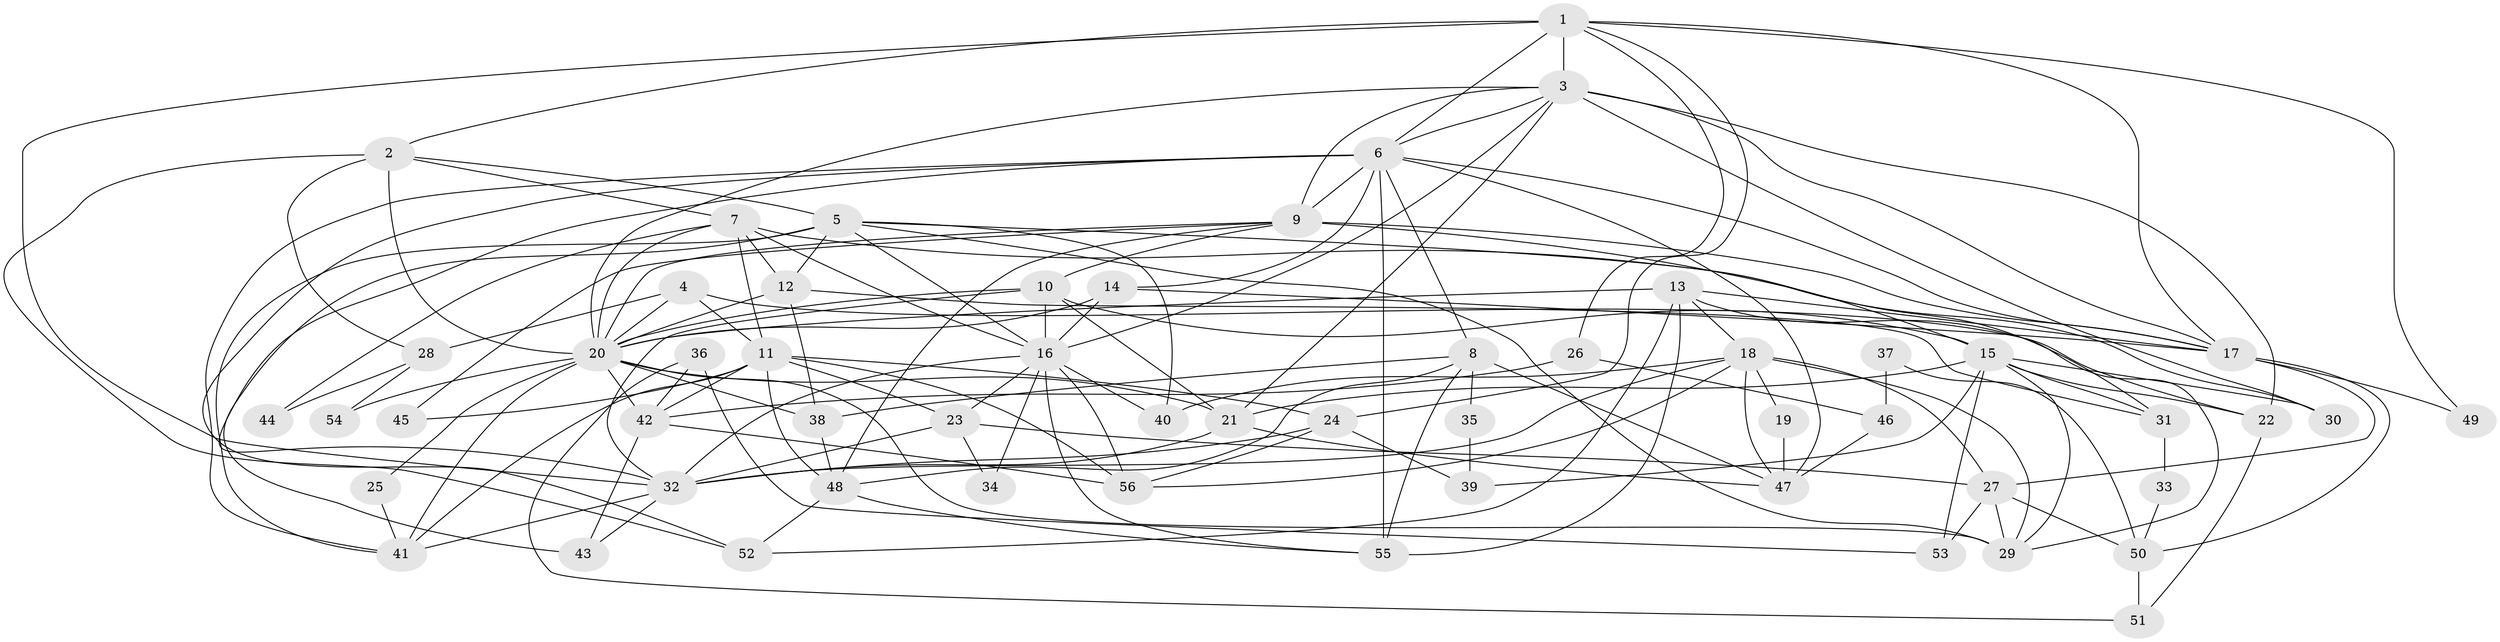 // original degree distribution, {4: 0.24324324324324326, 7: 0.036036036036036036, 5: 0.17117117117117117, 3: 0.2702702702702703, 2: 0.16216216216216217, 6: 0.09009009009009009, 9: 0.02702702702702703}
// Generated by graph-tools (version 1.1) at 2025/35/03/09/25 02:35:55]
// undirected, 56 vertices, 147 edges
graph export_dot {
graph [start="1"]
  node [color=gray90,style=filled];
  1;
  2;
  3;
  4;
  5;
  6;
  7;
  8;
  9;
  10;
  11;
  12;
  13;
  14;
  15;
  16;
  17;
  18;
  19;
  20;
  21;
  22;
  23;
  24;
  25;
  26;
  27;
  28;
  29;
  30;
  31;
  32;
  33;
  34;
  35;
  36;
  37;
  38;
  39;
  40;
  41;
  42;
  43;
  44;
  45;
  46;
  47;
  48;
  49;
  50;
  51;
  52;
  53;
  54;
  55;
  56;
  1 -- 2 [weight=1.0];
  1 -- 3 [weight=1.0];
  1 -- 6 [weight=2.0];
  1 -- 17 [weight=1.0];
  1 -- 24 [weight=1.0];
  1 -- 26 [weight=1.0];
  1 -- 32 [weight=1.0];
  1 -- 49 [weight=1.0];
  2 -- 5 [weight=2.0];
  2 -- 7 [weight=1.0];
  2 -- 20 [weight=1.0];
  2 -- 28 [weight=1.0];
  2 -- 52 [weight=1.0];
  3 -- 6 [weight=1.0];
  3 -- 9 [weight=1.0];
  3 -- 16 [weight=1.0];
  3 -- 17 [weight=1.0];
  3 -- 20 [weight=1.0];
  3 -- 21 [weight=1.0];
  3 -- 22 [weight=1.0];
  3 -- 30 [weight=1.0];
  4 -- 11 [weight=1.0];
  4 -- 20 [weight=1.0];
  4 -- 22 [weight=1.0];
  4 -- 28 [weight=1.0];
  5 -- 12 [weight=1.0];
  5 -- 16 [weight=1.0];
  5 -- 29 [weight=1.0];
  5 -- 31 [weight=2.0];
  5 -- 40 [weight=1.0];
  5 -- 41 [weight=1.0];
  5 -- 43 [weight=1.0];
  6 -- 8 [weight=1.0];
  6 -- 9 [weight=2.0];
  6 -- 14 [weight=1.0];
  6 -- 17 [weight=2.0];
  6 -- 32 [weight=1.0];
  6 -- 41 [weight=1.0];
  6 -- 47 [weight=2.0];
  6 -- 52 [weight=1.0];
  6 -- 55 [weight=1.0];
  7 -- 11 [weight=1.0];
  7 -- 12 [weight=1.0];
  7 -- 16 [weight=2.0];
  7 -- 20 [weight=2.0];
  7 -- 30 [weight=1.0];
  7 -- 44 [weight=1.0];
  8 -- 35 [weight=1.0];
  8 -- 38 [weight=1.0];
  8 -- 47 [weight=1.0];
  8 -- 48 [weight=1.0];
  8 -- 55 [weight=1.0];
  9 -- 10 [weight=1.0];
  9 -- 15 [weight=1.0];
  9 -- 17 [weight=1.0];
  9 -- 20 [weight=1.0];
  9 -- 45 [weight=1.0];
  9 -- 48 [weight=1.0];
  10 -- 15 [weight=1.0];
  10 -- 16 [weight=1.0];
  10 -- 20 [weight=1.0];
  10 -- 21 [weight=1.0];
  10 -- 32 [weight=1.0];
  11 -- 23 [weight=1.0];
  11 -- 24 [weight=1.0];
  11 -- 41 [weight=1.0];
  11 -- 42 [weight=1.0];
  11 -- 45 [weight=2.0];
  11 -- 48 [weight=1.0];
  11 -- 56 [weight=1.0];
  12 -- 20 [weight=1.0];
  12 -- 31 [weight=1.0];
  12 -- 38 [weight=1.0];
  13 -- 17 [weight=1.0];
  13 -- 18 [weight=2.0];
  13 -- 20 [weight=1.0];
  13 -- 29 [weight=1.0];
  13 -- 52 [weight=1.0];
  13 -- 55 [weight=1.0];
  14 -- 16 [weight=1.0];
  14 -- 17 [weight=1.0];
  14 -- 20 [weight=1.0];
  15 -- 21 [weight=2.0];
  15 -- 22 [weight=1.0];
  15 -- 29 [weight=1.0];
  15 -- 30 [weight=1.0];
  15 -- 31 [weight=1.0];
  15 -- 39 [weight=1.0];
  15 -- 53 [weight=2.0];
  16 -- 23 [weight=1.0];
  16 -- 32 [weight=1.0];
  16 -- 34 [weight=1.0];
  16 -- 40 [weight=2.0];
  16 -- 55 [weight=1.0];
  16 -- 56 [weight=1.0];
  17 -- 27 [weight=1.0];
  17 -- 49 [weight=1.0];
  17 -- 50 [weight=1.0];
  18 -- 19 [weight=1.0];
  18 -- 27 [weight=1.0];
  18 -- 29 [weight=1.0];
  18 -- 32 [weight=1.0];
  18 -- 40 [weight=1.0];
  18 -- 47 [weight=1.0];
  18 -- 56 [weight=1.0];
  19 -- 47 [weight=1.0];
  20 -- 21 [weight=1.0];
  20 -- 25 [weight=1.0];
  20 -- 29 [weight=2.0];
  20 -- 38 [weight=1.0];
  20 -- 41 [weight=1.0];
  20 -- 42 [weight=1.0];
  20 -- 54 [weight=1.0];
  21 -- 32 [weight=1.0];
  21 -- 47 [weight=1.0];
  22 -- 51 [weight=1.0];
  23 -- 27 [weight=1.0];
  23 -- 32 [weight=1.0];
  23 -- 34 [weight=1.0];
  24 -- 32 [weight=1.0];
  24 -- 39 [weight=1.0];
  24 -- 56 [weight=1.0];
  25 -- 41 [weight=1.0];
  26 -- 42 [weight=1.0];
  26 -- 46 [weight=1.0];
  27 -- 29 [weight=1.0];
  27 -- 50 [weight=1.0];
  27 -- 53 [weight=1.0];
  28 -- 44 [weight=1.0];
  28 -- 54 [weight=1.0];
  31 -- 33 [weight=1.0];
  32 -- 41 [weight=1.0];
  32 -- 43 [weight=1.0];
  33 -- 50 [weight=1.0];
  35 -- 39 [weight=1.0];
  36 -- 42 [weight=1.0];
  36 -- 51 [weight=1.0];
  36 -- 53 [weight=1.0];
  37 -- 46 [weight=1.0];
  37 -- 50 [weight=1.0];
  38 -- 48 [weight=1.0];
  42 -- 43 [weight=1.0];
  42 -- 56 [weight=1.0];
  46 -- 47 [weight=1.0];
  48 -- 52 [weight=1.0];
  48 -- 55 [weight=1.0];
  50 -- 51 [weight=1.0];
}
